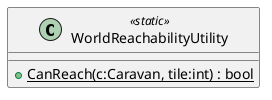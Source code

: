 @startuml
class WorldReachabilityUtility <<static>> {
    + {static} CanReach(c:Caravan, tile:int) : bool
}
@enduml
